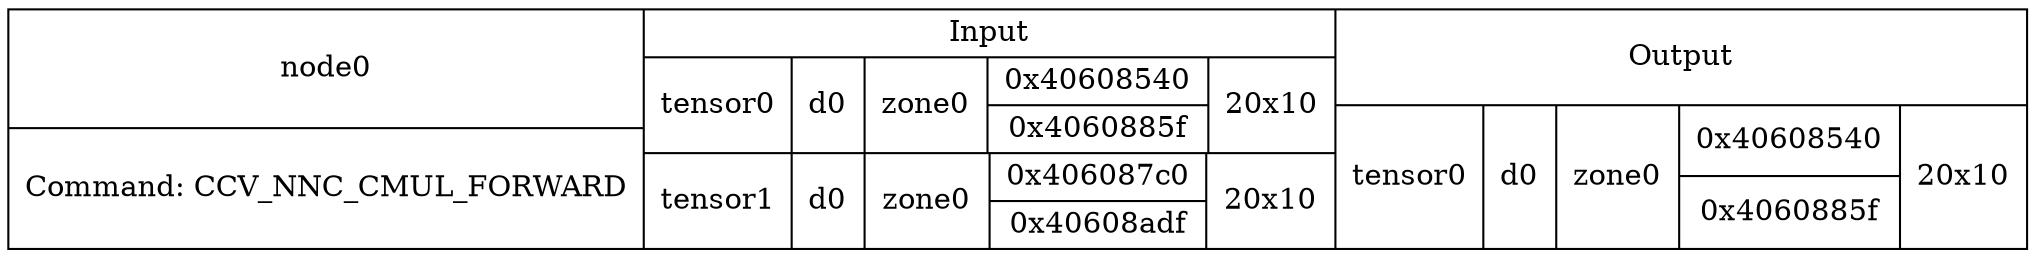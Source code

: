 digraph G {
compound=true;
node0 [shape=record,label="{node0|Command: CCV_NNC_CMUL_FORWARD}|{Input|{tensor0|d0|zone0|{0x40608540|0x4060885f}|20x10}|{tensor1|d0|zone0|{0x406087c0|0x40608adf}|20x10}}|{Output|{tensor0|d0|zone0|{0x40608540|0x4060885f}|20x10}}"];
}
